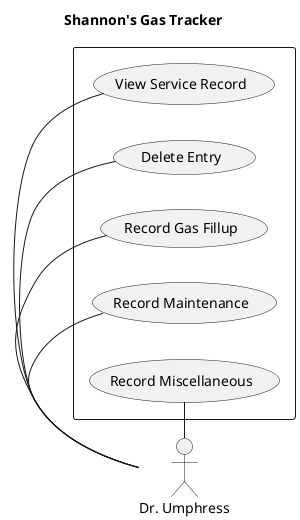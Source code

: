 @startuml
title Shannon's Gas Tracker
left to right direction

actor "Dr. Umphress" as User
rectangle {

    usecase (Record Gas Fillup) as RGF
    usecase (Record Maintenance) as RM
    usecase (Record Miscellaneous) as RMI

    usecase (View Service Record) as VSR

  usecase (Delete Entry) as DE


    User - VSR

    User - DE

    User - RGF
    User - RM
    User - RMI


}
@enduml